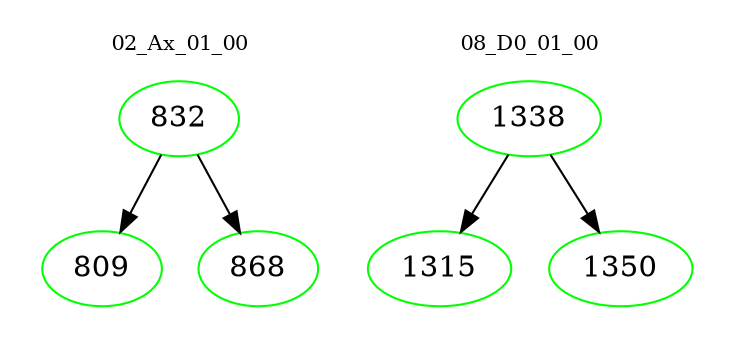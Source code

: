 digraph{
subgraph cluster_0 {
color = white
label = "02_Ax_01_00";
fontsize=10;
T0_832 [label="832", color="green"]
T0_832 -> T0_809 [color="black"]
T0_809 [label="809", color="green"]
T0_832 -> T0_868 [color="black"]
T0_868 [label="868", color="green"]
}
subgraph cluster_1 {
color = white
label = "08_D0_01_00";
fontsize=10;
T1_1338 [label="1338", color="green"]
T1_1338 -> T1_1315 [color="black"]
T1_1315 [label="1315", color="green"]
T1_1338 -> T1_1350 [color="black"]
T1_1350 [label="1350", color="green"]
}
}
